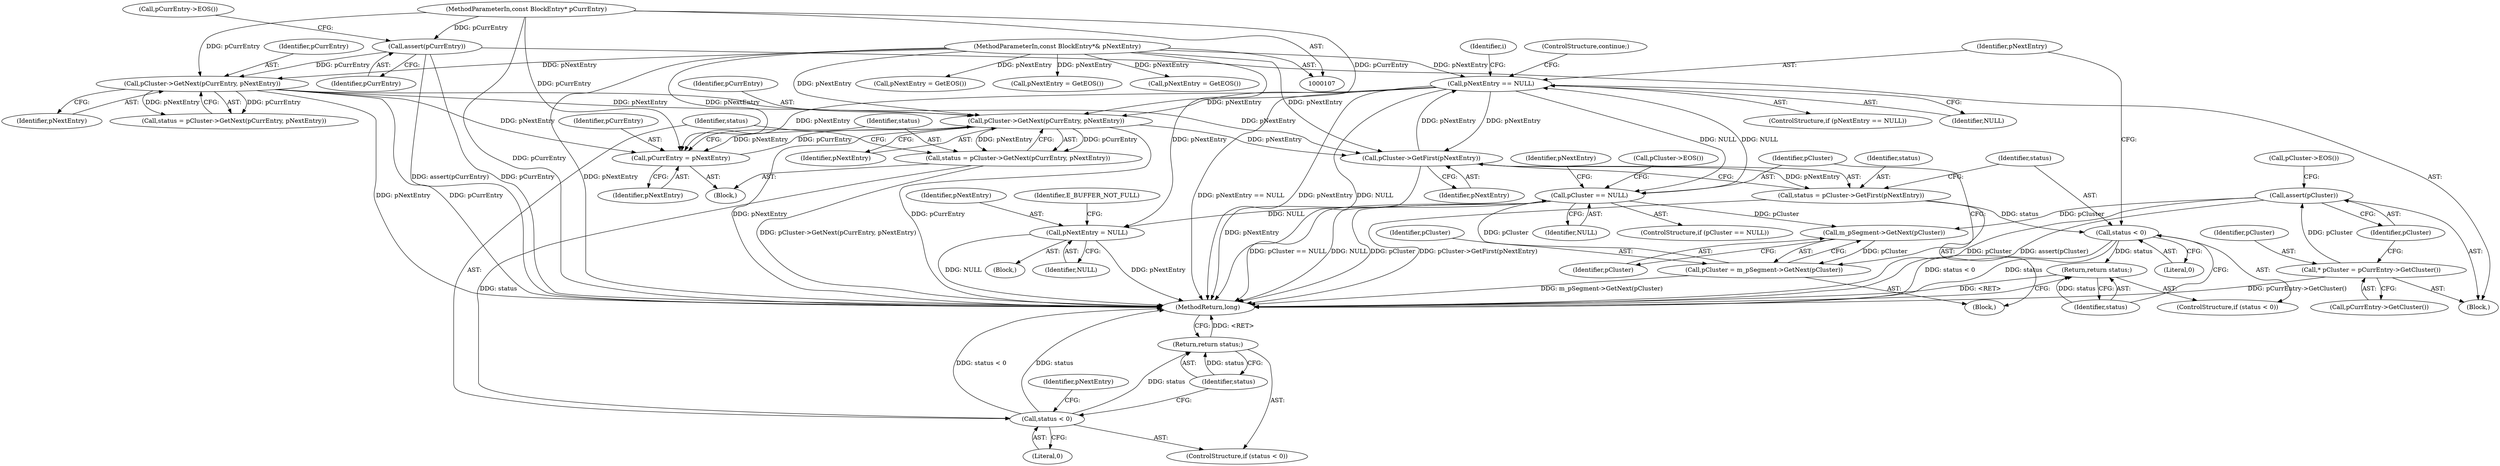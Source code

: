 digraph "1_Android_04839626ed859623901ebd3a5fd483982186b59d_106@pointer" {
"1000239" [label="(Call,pNextEntry == NULL)"];
"1000230" [label="(Call,pCluster->GetFirst(pNextEntry))"];
"1000151" [label="(Call,pCluster->GetNext(pCurrEntry, pNextEntry))"];
"1000111" [label="(Call,assert(pCurrEntry))"];
"1000108" [label="(MethodParameterIn,const BlockEntry* pCurrEntry)"];
"1000109" [label="(MethodParameterIn,const BlockEntry*& pNextEntry)"];
"1000239" [label="(Call,pNextEntry == NULL)"];
"1000201" [label="(Call,pCluster == NULL)"];
"1000196" [label="(Call,pCluster = m_pSegment->GetNext(pCluster))"];
"1000198" [label="(Call,m_pSegment->GetNext(pCluster))"];
"1000143" [label="(Call,assert(pCluster))"];
"1000140" [label="(Call,* pCluster = pCurrEntry->GetCluster())"];
"1000187" [label="(Call,pCluster->GetNext(pCurrEntry, pNextEntry))"];
"1000182" [label="(Call,pCurrEntry = pNextEntry)"];
"1000185" [label="(Call,status = pCluster->GetNext(pCurrEntry, pNextEntry))"];
"1000191" [label="(Call,status < 0)"];
"1000194" [label="(Return,return status;)"];
"1000228" [label="(Call,status = pCluster->GetFirst(pNextEntry))"];
"1000233" [label="(Call,status < 0)"];
"1000236" [label="(Return,return status;)"];
"1000223" [label="(Call,pNextEntry = NULL)"];
"1000223" [label="(Call,pNextEntry = NULL)"];
"1000212" [label="(Block,)"];
"1000230" [label="(Call,pCluster->GetFirst(pNextEntry))"];
"1000167" [label="(Identifier,pNextEntry)"];
"1000224" [label="(Identifier,pNextEntry)"];
"1000218" [label="(Call,pNextEntry = GetEOS())"];
"1000236" [label="(Return,return status;)"];
"1000115" [label="(Call,pCurrEntry->EOS())"];
"1000229" [label="(Identifier,status)"];
"1000186" [label="(Identifier,status)"];
"1000108" [label="(MethodParameterIn,const BlockEntry* pCurrEntry)"];
"1000234" [label="(Identifier,status)"];
"1000196" [label="(Call,pCluster = m_pSegment->GetNext(pCluster))"];
"1000188" [label="(Identifier,pCurrEntry)"];
"1000183" [label="(Identifier,pCurrEntry)"];
"1000200" [label="(ControlStructure,if (pCluster == NULL))"];
"1000211" [label="(Call,pCluster->EOS())"];
"1000193" [label="(Literal,0)"];
"1000189" [label="(Identifier,pNextEntry)"];
"1000187" [label="(Call,pCluster->GetNext(pCurrEntry, pNextEntry))"];
"1000182" [label="(Call,pCurrEntry = pNextEntry)"];
"1000225" [label="(Identifier,NULL)"];
"1000185" [label="(Call,status = pCluster->GetNext(pCurrEntry, pNextEntry))"];
"1000228" [label="(Call,status = pCluster->GetFirst(pNextEntry))"];
"1000149" [label="(Call,status = pCluster->GetNext(pCurrEntry, pNextEntry))"];
"1000168" [label="(Block,)"];
"1000206" [label="(Identifier,pNextEntry)"];
"1000142" [label="(Call,pCurrEntry->GetCluster())"];
"1000191" [label="(Call,status < 0)"];
"1000233" [label="(Call,status < 0)"];
"1000110" [label="(Block,)"];
"1000205" [label="(Call,pNextEntry = GetEOS())"];
"1000152" [label="(Identifier,pCurrEntry)"];
"1000151" [label="(Call,pCluster->GetNext(pCurrEntry, pNextEntry))"];
"1000238" [label="(ControlStructure,if (pNextEntry == NULL))"];
"1000203" [label="(Identifier,NULL)"];
"1000240" [label="(Identifier,pNextEntry)"];
"1000202" [label="(Identifier,pCluster)"];
"1000192" [label="(Identifier,status)"];
"1000235" [label="(Literal,0)"];
"1000199" [label="(Identifier,pCluster)"];
"1000144" [label="(Identifier,pCluster)"];
"1000242" [label="(ControlStructure,continue;)"];
"1000143" [label="(Call,assert(pCluster))"];
"1000244" [label="(Identifier,i)"];
"1000197" [label="(Identifier,pCluster)"];
"1000184" [label="(Identifier,pNextEntry)"];
"1000147" [label="(Call,pCluster->EOS())"];
"1000190" [label="(ControlStructure,if (status < 0))"];
"1000232" [label="(ControlStructure,if (status < 0))"];
"1000241" [label="(Identifier,NULL)"];
"1000227" [label="(Identifier,E_BUFFER_NOT_FULL)"];
"1000111" [label="(Call,assert(pCurrEntry))"];
"1000255" [label="(MethodReturn,long)"];
"1000195" [label="(Identifier,status)"];
"1000237" [label="(Identifier,status)"];
"1000198" [label="(Call,m_pSegment->GetNext(pCluster))"];
"1000109" [label="(MethodParameterIn,const BlockEntry*& pNextEntry)"];
"1000165" [label="(Block,)"];
"1000231" [label="(Identifier,pNextEntry)"];
"1000239" [label="(Call,pNextEntry == NULL)"];
"1000250" [label="(Call,pNextEntry = GetEOS())"];
"1000201" [label="(Call,pCluster == NULL)"];
"1000194" [label="(Return,return status;)"];
"1000141" [label="(Identifier,pCluster)"];
"1000112" [label="(Identifier,pCurrEntry)"];
"1000140" [label="(Call,* pCluster = pCurrEntry->GetCluster())"];
"1000153" [label="(Identifier,pNextEntry)"];
"1000239" -> "1000238"  [label="AST: "];
"1000239" -> "1000241"  [label="CFG: "];
"1000240" -> "1000239"  [label="AST: "];
"1000241" -> "1000239"  [label="AST: "];
"1000242" -> "1000239"  [label="CFG: "];
"1000244" -> "1000239"  [label="CFG: "];
"1000239" -> "1000255"  [label="DDG: pNextEntry == NULL"];
"1000239" -> "1000255"  [label="DDG: pNextEntry"];
"1000239" -> "1000255"  [label="DDG: NULL"];
"1000239" -> "1000182"  [label="DDG: pNextEntry"];
"1000239" -> "1000187"  [label="DDG: pNextEntry"];
"1000239" -> "1000201"  [label="DDG: NULL"];
"1000239" -> "1000230"  [label="DDG: pNextEntry"];
"1000230" -> "1000239"  [label="DDG: pNextEntry"];
"1000109" -> "1000239"  [label="DDG: pNextEntry"];
"1000201" -> "1000239"  [label="DDG: NULL"];
"1000230" -> "1000228"  [label="AST: "];
"1000230" -> "1000231"  [label="CFG: "];
"1000231" -> "1000230"  [label="AST: "];
"1000228" -> "1000230"  [label="CFG: "];
"1000230" -> "1000255"  [label="DDG: pNextEntry"];
"1000230" -> "1000228"  [label="DDG: pNextEntry"];
"1000151" -> "1000230"  [label="DDG: pNextEntry"];
"1000187" -> "1000230"  [label="DDG: pNextEntry"];
"1000109" -> "1000230"  [label="DDG: pNextEntry"];
"1000151" -> "1000149"  [label="AST: "];
"1000151" -> "1000153"  [label="CFG: "];
"1000152" -> "1000151"  [label="AST: "];
"1000153" -> "1000151"  [label="AST: "];
"1000149" -> "1000151"  [label="CFG: "];
"1000151" -> "1000255"  [label="DDG: pCurrEntry"];
"1000151" -> "1000255"  [label="DDG: pNextEntry"];
"1000151" -> "1000149"  [label="DDG: pCurrEntry"];
"1000151" -> "1000149"  [label="DDG: pNextEntry"];
"1000111" -> "1000151"  [label="DDG: pCurrEntry"];
"1000108" -> "1000151"  [label="DDG: pCurrEntry"];
"1000109" -> "1000151"  [label="DDG: pNextEntry"];
"1000151" -> "1000182"  [label="DDG: pNextEntry"];
"1000151" -> "1000187"  [label="DDG: pNextEntry"];
"1000111" -> "1000110"  [label="AST: "];
"1000111" -> "1000112"  [label="CFG: "];
"1000112" -> "1000111"  [label="AST: "];
"1000115" -> "1000111"  [label="CFG: "];
"1000111" -> "1000255"  [label="DDG: pCurrEntry"];
"1000111" -> "1000255"  [label="DDG: assert(pCurrEntry)"];
"1000108" -> "1000111"  [label="DDG: pCurrEntry"];
"1000108" -> "1000107"  [label="AST: "];
"1000108" -> "1000255"  [label="DDG: pCurrEntry"];
"1000108" -> "1000182"  [label="DDG: pCurrEntry"];
"1000108" -> "1000187"  [label="DDG: pCurrEntry"];
"1000109" -> "1000107"  [label="AST: "];
"1000109" -> "1000255"  [label="DDG: pNextEntry"];
"1000109" -> "1000182"  [label="DDG: pNextEntry"];
"1000109" -> "1000187"  [label="DDG: pNextEntry"];
"1000109" -> "1000205"  [label="DDG: pNextEntry"];
"1000109" -> "1000218"  [label="DDG: pNextEntry"];
"1000109" -> "1000223"  [label="DDG: pNextEntry"];
"1000109" -> "1000250"  [label="DDG: pNextEntry"];
"1000201" -> "1000200"  [label="AST: "];
"1000201" -> "1000203"  [label="CFG: "];
"1000202" -> "1000201"  [label="AST: "];
"1000203" -> "1000201"  [label="AST: "];
"1000206" -> "1000201"  [label="CFG: "];
"1000211" -> "1000201"  [label="CFG: "];
"1000201" -> "1000255"  [label="DDG: pCluster == NULL"];
"1000201" -> "1000255"  [label="DDG: NULL"];
"1000201" -> "1000255"  [label="DDG: pCluster"];
"1000201" -> "1000198"  [label="DDG: pCluster"];
"1000196" -> "1000201"  [label="DDG: pCluster"];
"1000201" -> "1000223"  [label="DDG: NULL"];
"1000196" -> "1000165"  [label="AST: "];
"1000196" -> "1000198"  [label="CFG: "];
"1000197" -> "1000196"  [label="AST: "];
"1000198" -> "1000196"  [label="AST: "];
"1000202" -> "1000196"  [label="CFG: "];
"1000196" -> "1000255"  [label="DDG: m_pSegment->GetNext(pCluster)"];
"1000198" -> "1000196"  [label="DDG: pCluster"];
"1000198" -> "1000199"  [label="CFG: "];
"1000199" -> "1000198"  [label="AST: "];
"1000143" -> "1000198"  [label="DDG: pCluster"];
"1000143" -> "1000110"  [label="AST: "];
"1000143" -> "1000144"  [label="CFG: "];
"1000144" -> "1000143"  [label="AST: "];
"1000147" -> "1000143"  [label="CFG: "];
"1000143" -> "1000255"  [label="DDG: pCluster"];
"1000143" -> "1000255"  [label="DDG: assert(pCluster)"];
"1000140" -> "1000143"  [label="DDG: pCluster"];
"1000140" -> "1000110"  [label="AST: "];
"1000140" -> "1000142"  [label="CFG: "];
"1000141" -> "1000140"  [label="AST: "];
"1000142" -> "1000140"  [label="AST: "];
"1000144" -> "1000140"  [label="CFG: "];
"1000140" -> "1000255"  [label="DDG: pCurrEntry->GetCluster()"];
"1000187" -> "1000185"  [label="AST: "];
"1000187" -> "1000189"  [label="CFG: "];
"1000188" -> "1000187"  [label="AST: "];
"1000189" -> "1000187"  [label="AST: "];
"1000185" -> "1000187"  [label="CFG: "];
"1000187" -> "1000255"  [label="DDG: pCurrEntry"];
"1000187" -> "1000255"  [label="DDG: pNextEntry"];
"1000187" -> "1000182"  [label="DDG: pNextEntry"];
"1000187" -> "1000185"  [label="DDG: pCurrEntry"];
"1000187" -> "1000185"  [label="DDG: pNextEntry"];
"1000182" -> "1000187"  [label="DDG: pCurrEntry"];
"1000182" -> "1000168"  [label="AST: "];
"1000182" -> "1000184"  [label="CFG: "];
"1000183" -> "1000182"  [label="AST: "];
"1000184" -> "1000182"  [label="AST: "];
"1000186" -> "1000182"  [label="CFG: "];
"1000185" -> "1000168"  [label="AST: "];
"1000186" -> "1000185"  [label="AST: "];
"1000192" -> "1000185"  [label="CFG: "];
"1000185" -> "1000255"  [label="DDG: pCluster->GetNext(pCurrEntry, pNextEntry)"];
"1000185" -> "1000191"  [label="DDG: status"];
"1000191" -> "1000190"  [label="AST: "];
"1000191" -> "1000193"  [label="CFG: "];
"1000192" -> "1000191"  [label="AST: "];
"1000193" -> "1000191"  [label="AST: "];
"1000167" -> "1000191"  [label="CFG: "];
"1000195" -> "1000191"  [label="CFG: "];
"1000191" -> "1000255"  [label="DDG: status < 0"];
"1000191" -> "1000255"  [label="DDG: status"];
"1000191" -> "1000194"  [label="DDG: status"];
"1000194" -> "1000190"  [label="AST: "];
"1000194" -> "1000195"  [label="CFG: "];
"1000195" -> "1000194"  [label="AST: "];
"1000255" -> "1000194"  [label="CFG: "];
"1000194" -> "1000255"  [label="DDG: <RET>"];
"1000195" -> "1000194"  [label="DDG: status"];
"1000228" -> "1000165"  [label="AST: "];
"1000229" -> "1000228"  [label="AST: "];
"1000234" -> "1000228"  [label="CFG: "];
"1000228" -> "1000255"  [label="DDG: pCluster->GetFirst(pNextEntry)"];
"1000228" -> "1000233"  [label="DDG: status"];
"1000233" -> "1000232"  [label="AST: "];
"1000233" -> "1000235"  [label="CFG: "];
"1000234" -> "1000233"  [label="AST: "];
"1000235" -> "1000233"  [label="AST: "];
"1000237" -> "1000233"  [label="CFG: "];
"1000240" -> "1000233"  [label="CFG: "];
"1000233" -> "1000255"  [label="DDG: status < 0"];
"1000233" -> "1000255"  [label="DDG: status"];
"1000233" -> "1000236"  [label="DDG: status"];
"1000236" -> "1000232"  [label="AST: "];
"1000236" -> "1000237"  [label="CFG: "];
"1000237" -> "1000236"  [label="AST: "];
"1000255" -> "1000236"  [label="CFG: "];
"1000236" -> "1000255"  [label="DDG: <RET>"];
"1000237" -> "1000236"  [label="DDG: status"];
"1000223" -> "1000212"  [label="AST: "];
"1000223" -> "1000225"  [label="CFG: "];
"1000224" -> "1000223"  [label="AST: "];
"1000225" -> "1000223"  [label="AST: "];
"1000227" -> "1000223"  [label="CFG: "];
"1000223" -> "1000255"  [label="DDG: NULL"];
"1000223" -> "1000255"  [label="DDG: pNextEntry"];
}
